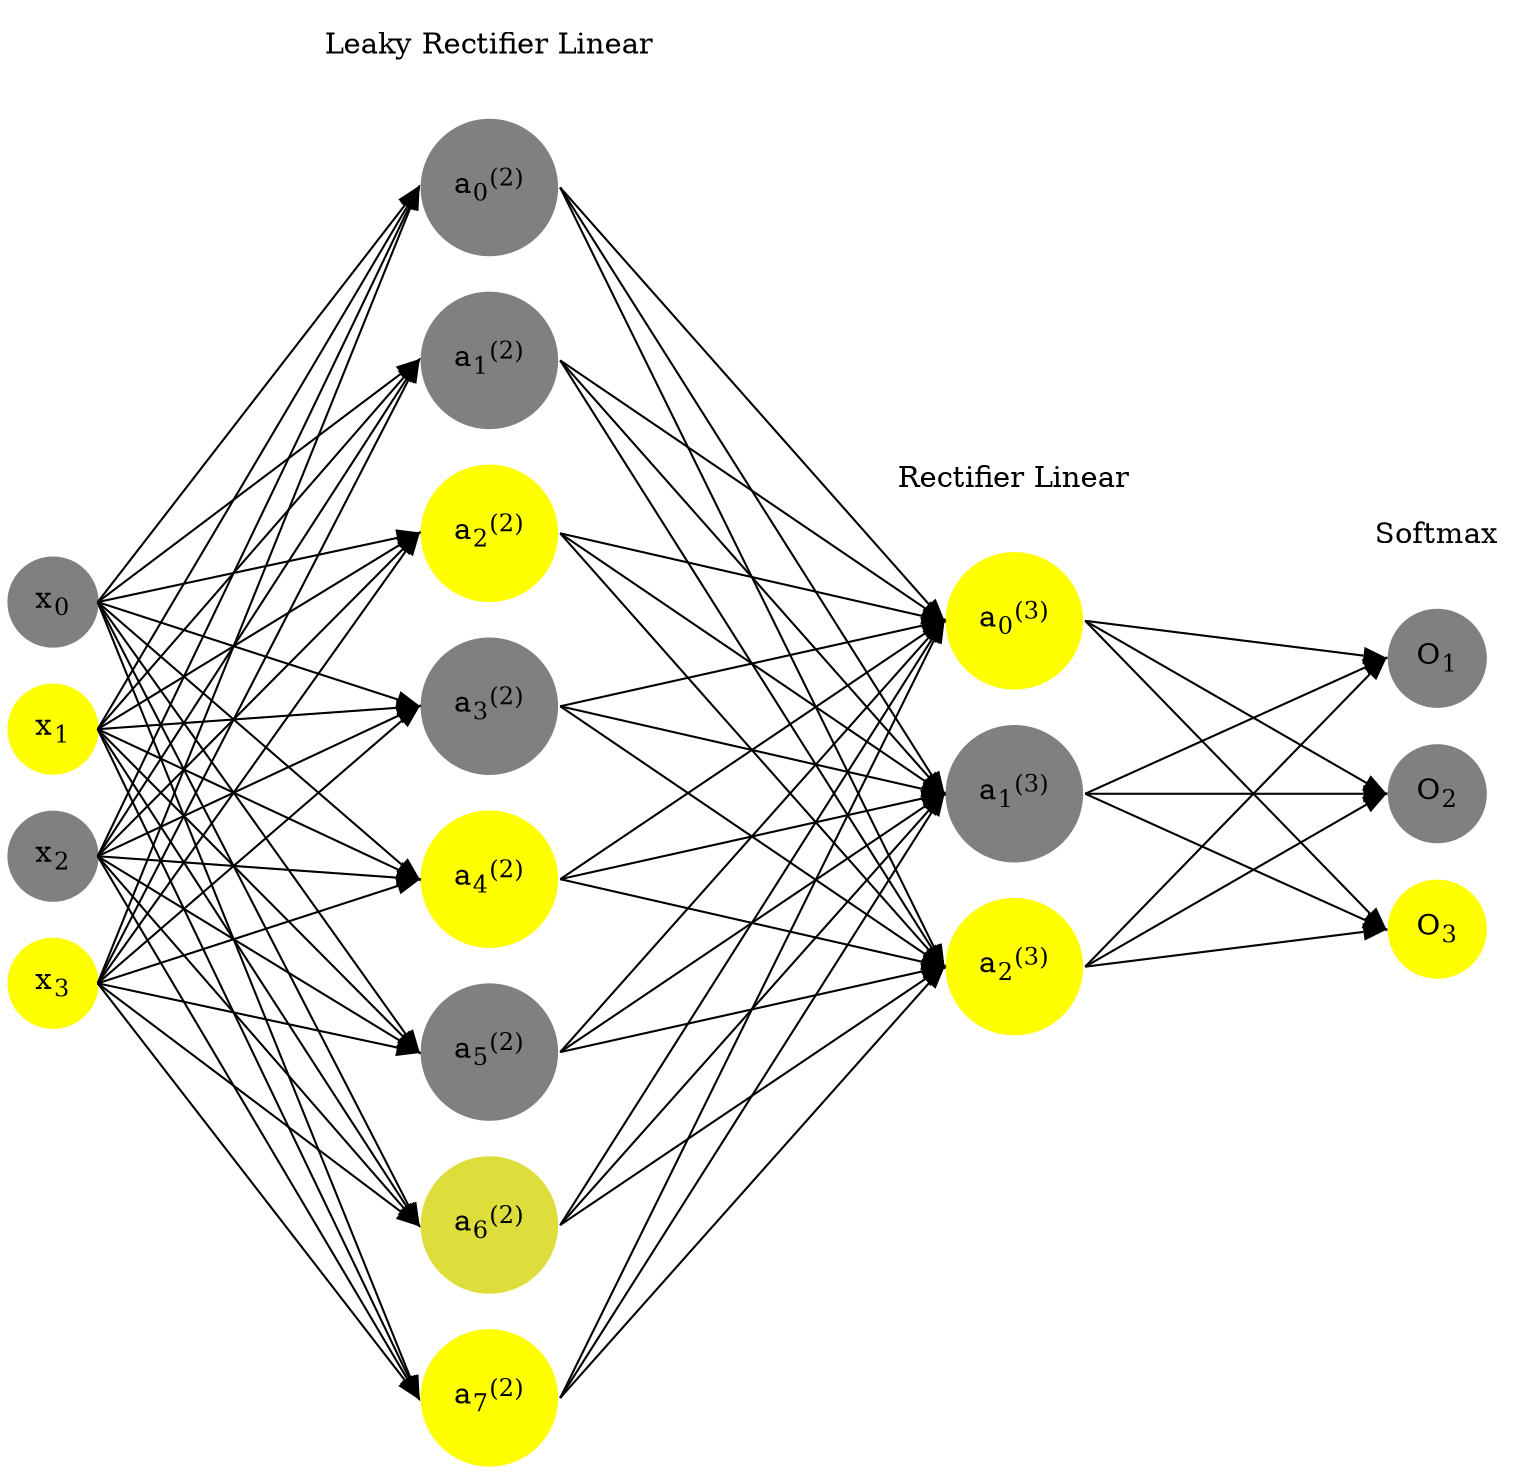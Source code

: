 digraph G {
	rankdir = LR;
	splines=false;
	edge[style=invis];
	ranksep= 1.4;
	{
	node [shape=circle, color="0.1667, 0.0, 0.5", style=filled, fillcolor="0.1667, 0.0, 0.5"];
	x0 [label=<x<sub>0</sub>>];
	}
	{
	node [shape=circle, color="0.1667, 1.0, 1.0", style=filled, fillcolor="0.1667, 1.0, 1.0"];
	x1 [label=<x<sub>1</sub>>];
	}
	{
	node [shape=circle, color="0.1667, 0.0, 0.5", style=filled, fillcolor="0.1667, 0.0, 0.5"];
	x2 [label=<x<sub>2</sub>>];
	}
	{
	node [shape=circle, color="0.1667, 1.0, 1.0", style=filled, fillcolor="0.1667, 1.0, 1.0"];
	x3 [label=<x<sub>3</sub>>];
	}
	{
	node [shape=circle, color="0.1667, 0.000251, 0.500126", style=filled, fillcolor="0.1667, 0.000251, 0.500126"];
	a02 [label=<a<sub>0</sub><sup>(2)</sup>>];
	}
	{
	node [shape=circle, color="0.1667, 0.000679, 0.500339", style=filled, fillcolor="0.1667, 0.000679, 0.500339"];
	a12 [label=<a<sub>1</sub><sup>(2)</sup>>];
	}
	{
	node [shape=circle, color="0.1667, 2.584063, 1.792031", style=filled, fillcolor="0.1667, 2.584063, 1.792031"];
	a22 [label=<a<sub>2</sub><sup>(2)</sup>>];
	}
	{
	node [shape=circle, color="0.1667, 0.000652, 0.500326", style=filled, fillcolor="0.1667, 0.000652, 0.500326"];
	a32 [label=<a<sub>3</sub><sup>(2)</sup>>];
	}
	{
	node [shape=circle, color="0.1667, 1.845225, 1.422612", style=filled, fillcolor="0.1667, 1.845225, 1.422612"];
	a42 [label=<a<sub>4</sub><sup>(2)</sup>>];
	}
	{
	node [shape=circle, color="0.1667, 0.000120, 0.500060", style=filled, fillcolor="0.1667, 0.000120, 0.500060"];
	a52 [label=<a<sub>5</sub><sup>(2)</sup>>];
	}
	{
	node [shape=circle, color="0.1667, 0.730786, 0.865393", style=filled, fillcolor="0.1667, 0.730786, 0.865393"];
	a62 [label=<a<sub>6</sub><sup>(2)</sup>>];
	}
	{
	node [shape=circle, color="0.1667, 3.798345, 2.399173", style=filled, fillcolor="0.1667, 3.798345, 2.399173"];
	a72 [label=<a<sub>7</sub><sup>(2)</sup>>];
	}
	{
	node [shape=circle, color="0.1667, 14.755485, 7.877742", style=filled, fillcolor="0.1667, 14.755485, 7.877742"];
	a03 [label=<a<sub>0</sub><sup>(3)</sup>>];
	}
	{
	node [shape=circle, color="0.1667, 0.000000, 0.500000", style=filled, fillcolor="0.1667, 0.000000, 0.500000"];
	a13 [label=<a<sub>1</sub><sup>(3)</sup>>];
	}
	{
	node [shape=circle, color="0.1667, 5.685933, 3.342967", style=filled, fillcolor="0.1667, 5.685933, 3.342967"];
	a23 [label=<a<sub>2</sub><sup>(3)</sup>>];
	}
	{
	node [shape=circle, color="0.1667, 0.0, 0.5", style=filled, fillcolor="0.1667, 0.0, 0.5"];
	O1 [label=<O<sub>1</sub>>];
	}
	{
	node [shape=circle, color="0.1667, 0.0, 0.5", style=filled, fillcolor="0.1667, 0.0, 0.5"];
	O2 [label=<O<sub>2</sub>>];
	}
	{
	node [shape=circle, color="0.1667, 1.0, 1.0", style=filled, fillcolor="0.1667, 1.0, 1.0"];
	O3 [label=<O<sub>3</sub>>];
	}
	{
	rank=same;
	x0->x1->x2->x3;
	}
	{
	rank=same;
	a02->a12->a22->a32->a42->a52->a62->a72;
	}
	{
	rank=same;
	a03->a13->a23;
	}
	{
	rank=same;
	O1->O2->O3;
	}
	l1 [shape=plaintext,label="Leaky Rectifier Linear"];
	l1->a02;
	{rank=same; l1;a02};
	l2 [shape=plaintext,label="Rectifier Linear"];
	l2->a03;
	{rank=same; l2;a03};
	l3 [shape=plaintext,label="Softmax"];
	l3->O1;
	{rank=same; l3;O1};
edge[style=solid, tailport=e, headport=w];
	{x0;x1;x2;x3} -> {a02;a12;a22;a32;a42;a52;a62;a72};
	{a02;a12;a22;a32;a42;a52;a62;a72} -> {a03;a13;a23};
	{a03;a13;a23} -> {O1,O2,O3};
}